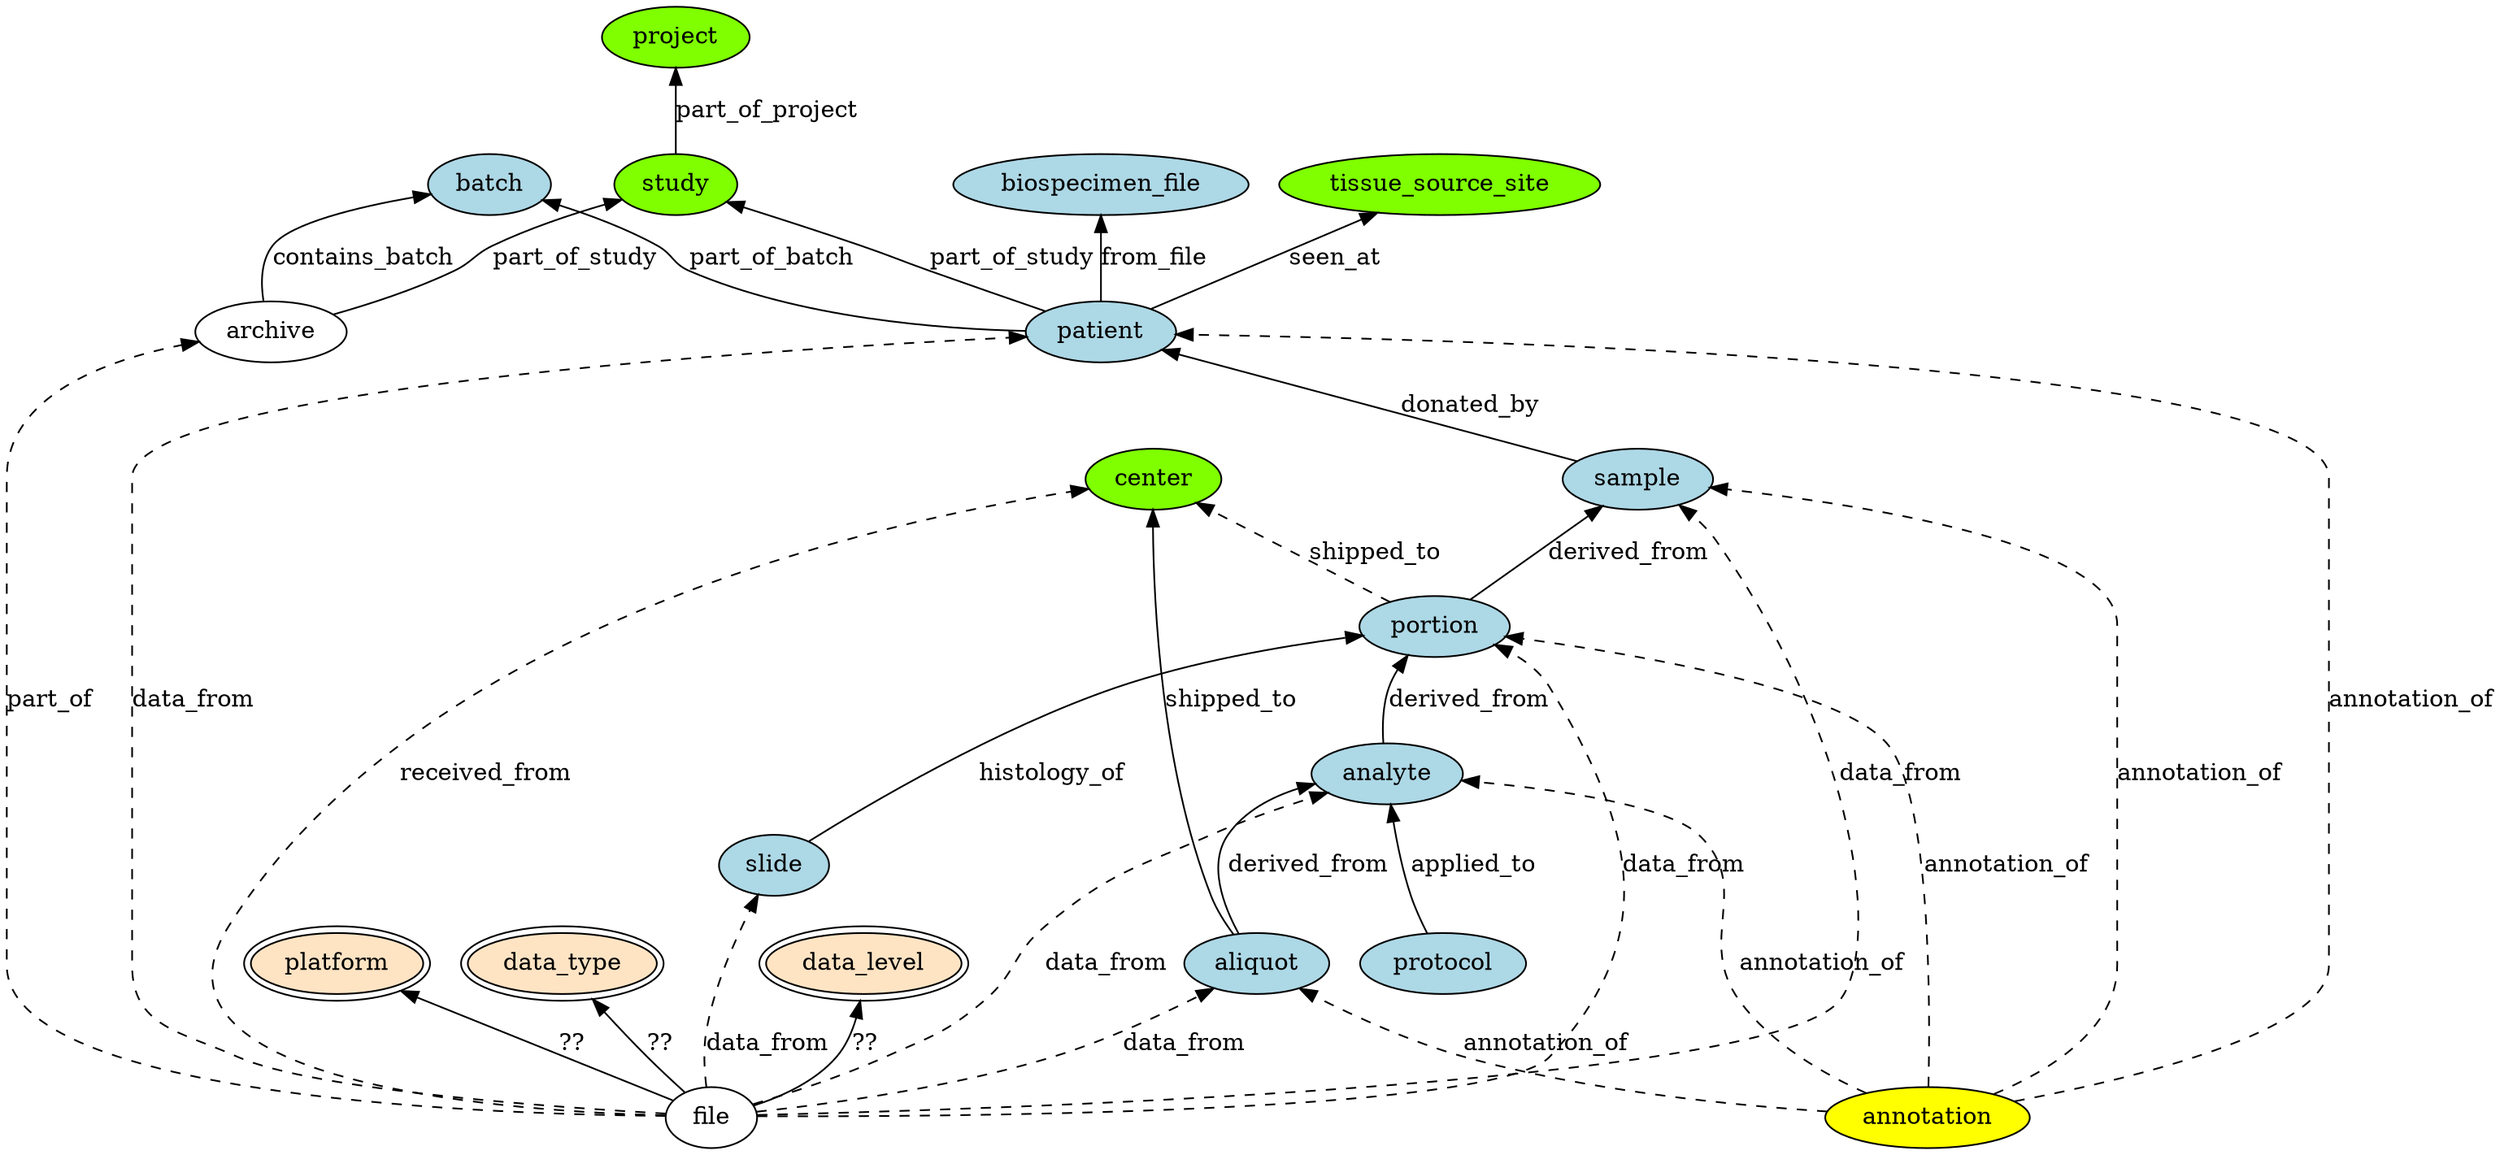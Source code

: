 digraph gdc_data_model {
	rankdir=BT;
	node [shape = oval];
	node [fillcolor = chartreuse, style=filled];
	study, project, center, tissue_source_site;
	study -> project [ label ="part_of_project" ]

	node [fillcolor = lightblue, style=filled]; 

	patient -> tissue_source_site [ label = "seen_at" ];
	#patient -> project [ label = "part_of_project" ];
	patient -> study [ label = "part_of_study" ];
	patient -> batch [ label = "part_of_batch" ];
	patient -> biospecimen_file [ label = "from_file" ]

	sample -> patient [ label = "donated_by"];
	portion -> sample [ label = "derived_from" ];
	portion -> center [label = "shipped_to", style=dashed];
	analyte -> portion [ label = "derived_from" ];
	aliquot -> analyte [ label = "derived_from"];		
	aliquot -> center [ label = "shipped_to"];
	protocol -> analyte [ label = "applied_to"];
	slide -> portion [ label = "histology_of"];

	node [fillcolor = yellow];
	annotation -> patient [ label = "annotation_of", style=dashed ];
	annotation -> sample [ label = "annotation_of", style=dashed  ];
	annotation -> portion [ label = "annotation_of", style=dashed  ];
	annotation -> analyte [ label = "annotation_of", style=dashed  ];
	annotation -> aliquot [ label = "annotation_of", style=dashed  ];

	node [fillcolor = white];
	archive -> study [ label = "part_of_study" ]
	archive -> batch [ label = "contains_batch" ]
	file -> center [ label = "received_from", style=dashed];
	file -> archive [ label = "part_of", style=dashed ];
	file -> patient [ label = "data_from", style=dashed];
	file -> sample [ label = "data_from", style=dashed];
	file -> portion [ label = "data_from", style=dashed];
	file -> analyte [ label = "data_from", style=dashed];
	file -> aliquot [ label = "data_from", style=dashed];
	file -> slide [ label = "data_from", style=dashed];
	

	node[fillcolor = bisque, peripheries=2 ]
	file -> platform [ label = "??" ]
	file -> data_type [ label = "??" ]
	file -> data_level [ label = "??" ]
}
